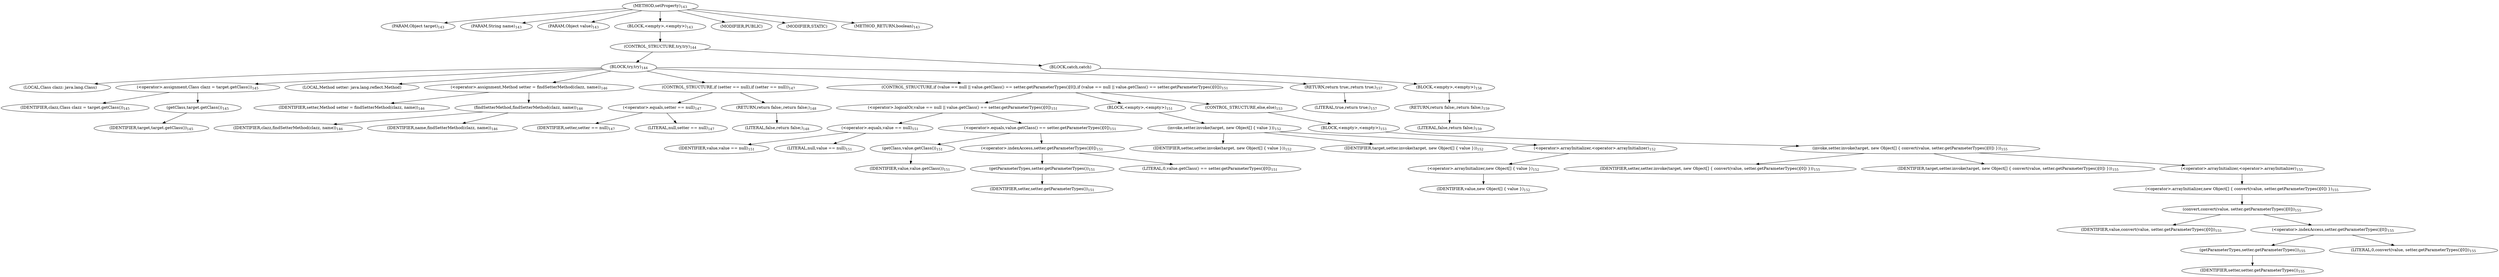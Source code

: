 digraph "setProperty" {  
"405" [label = <(METHOD,setProperty)<SUB>143</SUB>> ]
"406" [label = <(PARAM,Object target)<SUB>143</SUB>> ]
"407" [label = <(PARAM,String name)<SUB>143</SUB>> ]
"408" [label = <(PARAM,Object value)<SUB>143</SUB>> ]
"409" [label = <(BLOCK,&lt;empty&gt;,&lt;empty&gt;)<SUB>143</SUB>> ]
"410" [label = <(CONTROL_STRUCTURE,try,try)<SUB>144</SUB>> ]
"411" [label = <(BLOCK,try,try)<SUB>144</SUB>> ]
"412" [label = <(LOCAL,Class clazz: java.lang.Class)> ]
"413" [label = <(&lt;operator&gt;.assignment,Class clazz = target.getClass())<SUB>145</SUB>> ]
"414" [label = <(IDENTIFIER,clazz,Class clazz = target.getClass())<SUB>145</SUB>> ]
"415" [label = <(getClass,target.getClass())<SUB>145</SUB>> ]
"416" [label = <(IDENTIFIER,target,target.getClass())<SUB>145</SUB>> ]
"417" [label = <(LOCAL,Method setter: java.lang.reflect.Method)> ]
"418" [label = <(&lt;operator&gt;.assignment,Method setter = findSetterMethod(clazz, name))<SUB>146</SUB>> ]
"419" [label = <(IDENTIFIER,setter,Method setter = findSetterMethod(clazz, name))<SUB>146</SUB>> ]
"420" [label = <(findSetterMethod,findSetterMethod(clazz, name))<SUB>146</SUB>> ]
"421" [label = <(IDENTIFIER,clazz,findSetterMethod(clazz, name))<SUB>146</SUB>> ]
"422" [label = <(IDENTIFIER,name,findSetterMethod(clazz, name))<SUB>146</SUB>> ]
"423" [label = <(CONTROL_STRUCTURE,if (setter == null),if (setter == null))<SUB>147</SUB>> ]
"424" [label = <(&lt;operator&gt;.equals,setter == null)<SUB>147</SUB>> ]
"425" [label = <(IDENTIFIER,setter,setter == null)<SUB>147</SUB>> ]
"426" [label = <(LITERAL,null,setter == null)<SUB>147</SUB>> ]
"427" [label = <(RETURN,return false;,return false;)<SUB>148</SUB>> ]
"428" [label = <(LITERAL,false,return false;)<SUB>148</SUB>> ]
"429" [label = <(CONTROL_STRUCTURE,if (value == null || value.getClass() == setter.getParameterTypes()[0]),if (value == null || value.getClass() == setter.getParameterTypes()[0]))<SUB>151</SUB>> ]
"430" [label = <(&lt;operator&gt;.logicalOr,value == null || value.getClass() == setter.getParameterTypes()[0])<SUB>151</SUB>> ]
"431" [label = <(&lt;operator&gt;.equals,value == null)<SUB>151</SUB>> ]
"432" [label = <(IDENTIFIER,value,value == null)<SUB>151</SUB>> ]
"433" [label = <(LITERAL,null,value == null)<SUB>151</SUB>> ]
"434" [label = <(&lt;operator&gt;.equals,value.getClass() == setter.getParameterTypes()[0])<SUB>151</SUB>> ]
"435" [label = <(getClass,value.getClass())<SUB>151</SUB>> ]
"436" [label = <(IDENTIFIER,value,value.getClass())<SUB>151</SUB>> ]
"437" [label = <(&lt;operator&gt;.indexAccess,setter.getParameterTypes()[0])<SUB>151</SUB>> ]
"438" [label = <(getParameterTypes,setter.getParameterTypes())<SUB>151</SUB>> ]
"439" [label = <(IDENTIFIER,setter,setter.getParameterTypes())<SUB>151</SUB>> ]
"440" [label = <(LITERAL,0,value.getClass() == setter.getParameterTypes()[0])<SUB>151</SUB>> ]
"441" [label = <(BLOCK,&lt;empty&gt;,&lt;empty&gt;)<SUB>151</SUB>> ]
"442" [label = <(invoke,setter.invoke(target, new Object[] { value }))<SUB>152</SUB>> ]
"443" [label = <(IDENTIFIER,setter,setter.invoke(target, new Object[] { value }))<SUB>152</SUB>> ]
"444" [label = <(IDENTIFIER,target,setter.invoke(target, new Object[] { value }))<SUB>152</SUB>> ]
"445" [label = <(&lt;operator&gt;.arrayInitializer,&lt;operator&gt;.arrayInitializer)<SUB>152</SUB>> ]
"446" [label = <(&lt;operator&gt;.arrayInitializer,new Object[] { value })<SUB>152</SUB>> ]
"447" [label = <(IDENTIFIER,value,new Object[] { value })<SUB>152</SUB>> ]
"448" [label = <(CONTROL_STRUCTURE,else,else)<SUB>153</SUB>> ]
"449" [label = <(BLOCK,&lt;empty&gt;,&lt;empty&gt;)<SUB>153</SUB>> ]
"450" [label = <(invoke,setter.invoke(target, new Object[] { convert(value, setter.getParameterTypes()[0]) }))<SUB>155</SUB>> ]
"451" [label = <(IDENTIFIER,setter,setter.invoke(target, new Object[] { convert(value, setter.getParameterTypes()[0]) }))<SUB>155</SUB>> ]
"452" [label = <(IDENTIFIER,target,setter.invoke(target, new Object[] { convert(value, setter.getParameterTypes()[0]) }))<SUB>155</SUB>> ]
"453" [label = <(&lt;operator&gt;.arrayInitializer,&lt;operator&gt;.arrayInitializer)<SUB>155</SUB>> ]
"454" [label = <(&lt;operator&gt;.arrayInitializer,new Object[] { convert(value, setter.getParameterTypes()[0]) })<SUB>155</SUB>> ]
"455" [label = <(convert,convert(value, setter.getParameterTypes()[0]))<SUB>155</SUB>> ]
"456" [label = <(IDENTIFIER,value,convert(value, setter.getParameterTypes()[0]))<SUB>155</SUB>> ]
"457" [label = <(&lt;operator&gt;.indexAccess,setter.getParameterTypes()[0])<SUB>155</SUB>> ]
"458" [label = <(getParameterTypes,setter.getParameterTypes())<SUB>155</SUB>> ]
"459" [label = <(IDENTIFIER,setter,setter.getParameterTypes())<SUB>155</SUB>> ]
"460" [label = <(LITERAL,0,convert(value, setter.getParameterTypes()[0]))<SUB>155</SUB>> ]
"461" [label = <(RETURN,return true;,return true;)<SUB>157</SUB>> ]
"462" [label = <(LITERAL,true,return true;)<SUB>157</SUB>> ]
"463" [label = <(BLOCK,catch,catch)> ]
"464" [label = <(BLOCK,&lt;empty&gt;,&lt;empty&gt;)<SUB>158</SUB>> ]
"465" [label = <(RETURN,return false;,return false;)<SUB>159</SUB>> ]
"466" [label = <(LITERAL,false,return false;)<SUB>159</SUB>> ]
"467" [label = <(MODIFIER,PUBLIC)> ]
"468" [label = <(MODIFIER,STATIC)> ]
"469" [label = <(METHOD_RETURN,boolean)<SUB>143</SUB>> ]
  "405" -> "406" 
  "405" -> "407" 
  "405" -> "408" 
  "405" -> "409" 
  "405" -> "467" 
  "405" -> "468" 
  "405" -> "469" 
  "409" -> "410" 
  "410" -> "411" 
  "410" -> "463" 
  "411" -> "412" 
  "411" -> "413" 
  "411" -> "417" 
  "411" -> "418" 
  "411" -> "423" 
  "411" -> "429" 
  "411" -> "461" 
  "413" -> "414" 
  "413" -> "415" 
  "415" -> "416" 
  "418" -> "419" 
  "418" -> "420" 
  "420" -> "421" 
  "420" -> "422" 
  "423" -> "424" 
  "423" -> "427" 
  "424" -> "425" 
  "424" -> "426" 
  "427" -> "428" 
  "429" -> "430" 
  "429" -> "441" 
  "429" -> "448" 
  "430" -> "431" 
  "430" -> "434" 
  "431" -> "432" 
  "431" -> "433" 
  "434" -> "435" 
  "434" -> "437" 
  "435" -> "436" 
  "437" -> "438" 
  "437" -> "440" 
  "438" -> "439" 
  "441" -> "442" 
  "442" -> "443" 
  "442" -> "444" 
  "442" -> "445" 
  "445" -> "446" 
  "446" -> "447" 
  "448" -> "449" 
  "449" -> "450" 
  "450" -> "451" 
  "450" -> "452" 
  "450" -> "453" 
  "453" -> "454" 
  "454" -> "455" 
  "455" -> "456" 
  "455" -> "457" 
  "457" -> "458" 
  "457" -> "460" 
  "458" -> "459" 
  "461" -> "462" 
  "463" -> "464" 
  "464" -> "465" 
  "465" -> "466" 
}

